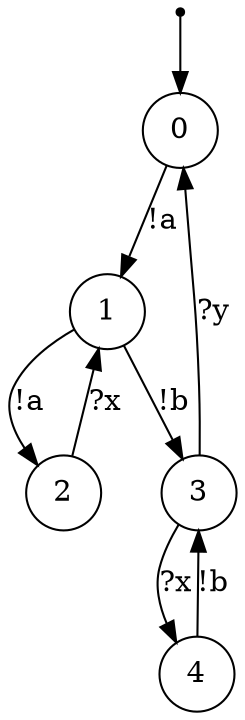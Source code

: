 digraph {
 node [shape=point] ENTRY
 node [shape=circle]
 ENTRY -> 0
0 -> 1 [label="!a"]
1 -> 3 [label="!b"]
3 -> 0 [label="?y"]
3 -> 4 [label="?x"]
4 -> 3 [label="!b"]
1 -> 2 [label="!a"]
2 -> 1 [label="?x"]
}